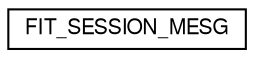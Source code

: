 digraph "Graphical Class Hierarchy"
{
  edge [fontname="FreeSans",fontsize="10",labelfontname="FreeSans",labelfontsize="10"];
  node [fontname="FreeSans",fontsize="10",shape=record];
  rankdir="LR";
  Node1 [label="FIT_SESSION_MESG",height=0.2,width=0.4,color="black", fillcolor="white", style="filled",URL="$struct_f_i_t___s_e_s_s_i_o_n___m_e_s_g.html"];
}
